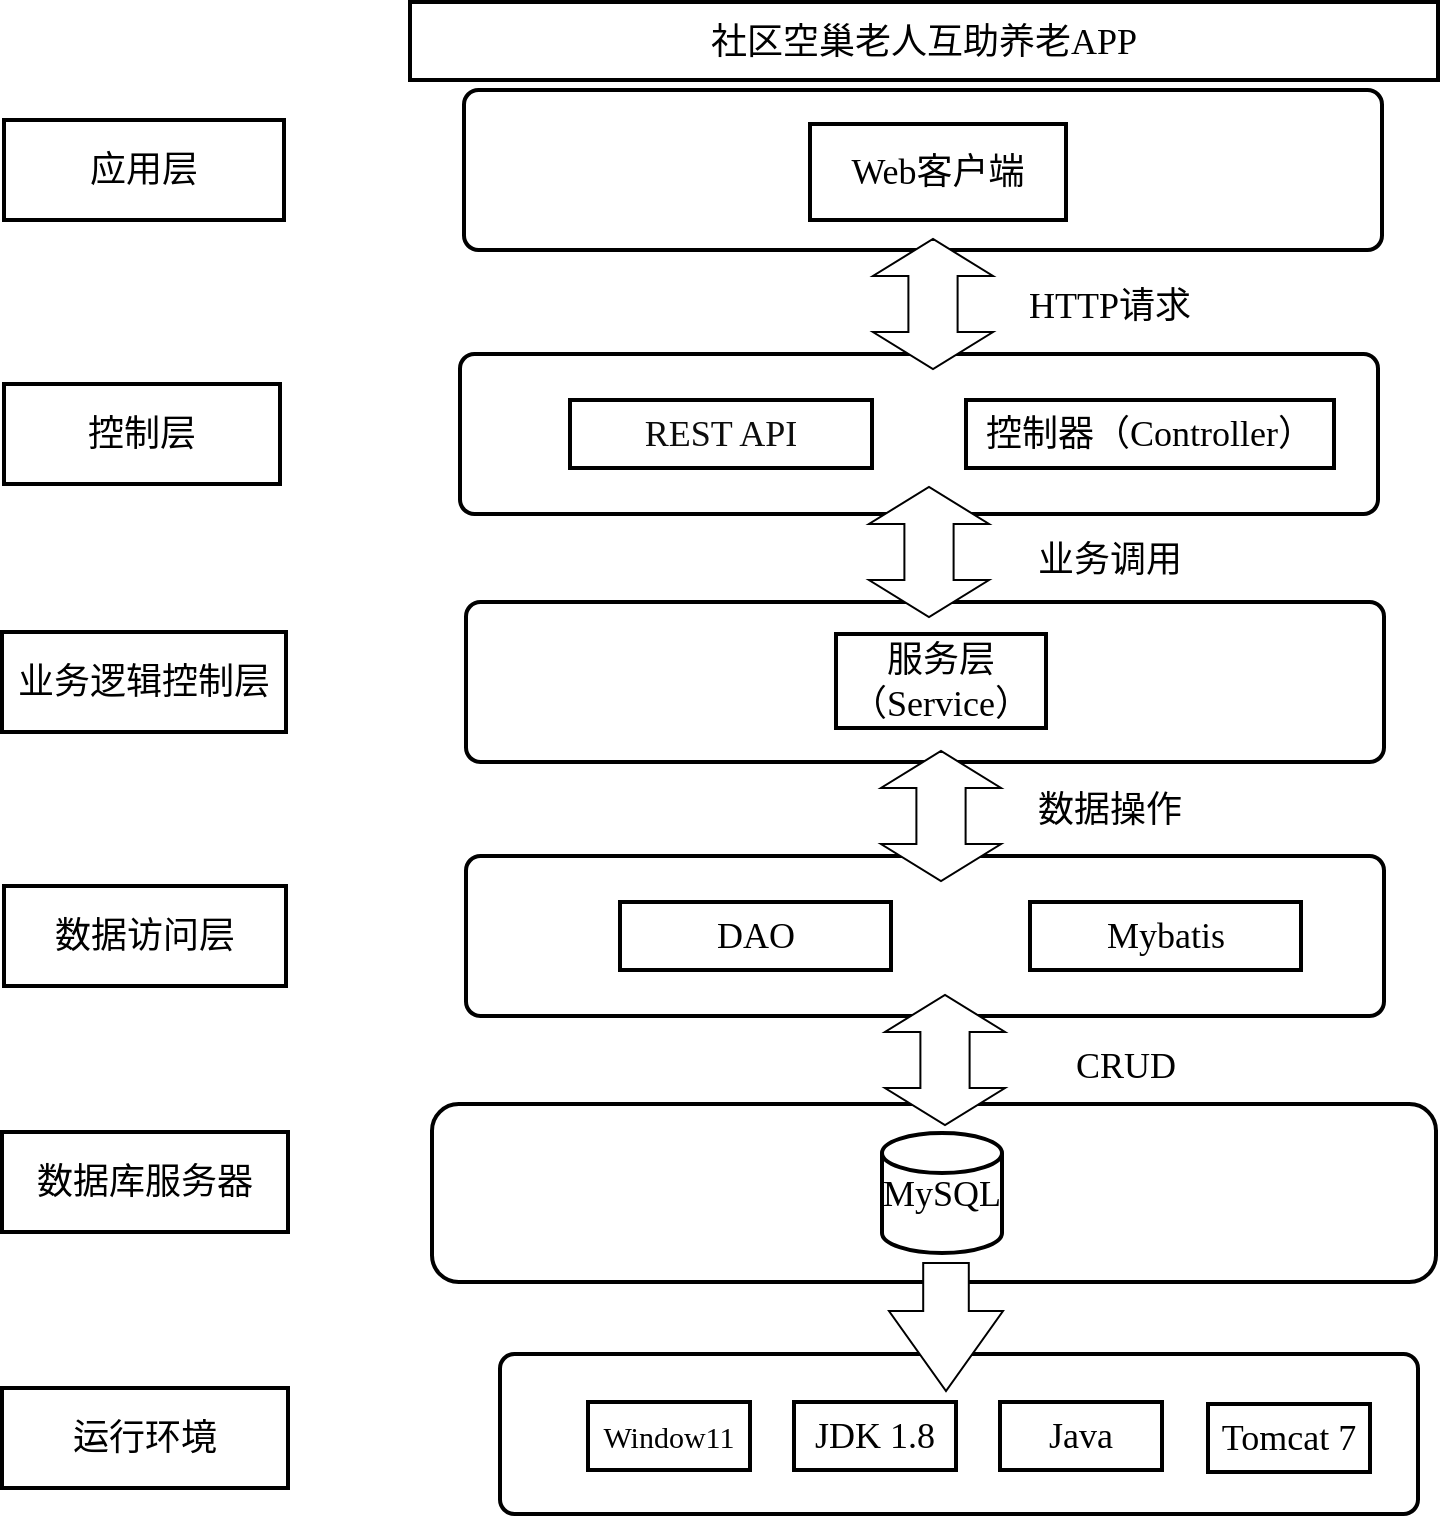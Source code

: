 <mxfile version="24.3.1" type="github">
  <diagram id="wFE0QG_FPsp0jaGvCLVb" name="Page-1">
    <mxGraphModel dx="1954" dy="1153" grid="0" gridSize="10" guides="0" tooltips="1" connect="1" arrows="1" fold="1" page="0" pageScale="1" pageWidth="850" pageHeight="1100" math="0" shadow="0">
      <root>
        <mxCell id="0" />
        <mxCell id="1" parent="0" />
        <object label="&lt;span style=&quot;font-size: 18px; font-family: 宋体; font-weight: normal;&quot;&gt;社区空巢老人互助养老&lt;span style=&quot;&quot; lang=&quot;EN-US&quot;&gt;APP&lt;/span&gt;&lt;/span&gt;" placeholders="1" link="draw.io" id="K07zwGf8ft_wYBGuu_Em-2">
          <mxCell style="whiteSpace=wrap;html=1;strokeWidth=2;fillColor=swimlane;fontStyle=1;spacingTop=0;rounded=0;arcSize=9;points=[];fontFamily=Permanent Marker;hachureGap=8;fillWeight=1;" parent="1" vertex="1">
            <mxGeometry x="257" y="-8" width="514" height="39" as="geometry" />
          </mxCell>
        </object>
        <mxCell id="K07zwGf8ft_wYBGuu_Em-7" value="" style="rounded=1;whiteSpace=wrap;html=1;hachureGap=4;fontFamily=Architects Daughter;fontSource=https%3A%2F%2Ffonts.googleapis.com%2Fcss%3Ffamily%3DArchitects%2BDaughter;strokeColor=default;fillColor=none;strokeWidth=2;" parent="1" vertex="1">
          <mxGeometry x="268" y="543" width="502" height="89" as="geometry" />
        </mxCell>
        <object label="&lt;span style=&quot;font-weight: normal;&quot;&gt;&lt;font data-font-src=&quot;https://fonts.googleapis.com/css?family=%E5%AE%8B%E4%BD%93&quot; face=&quot;宋体&quot; style=&quot;font-size: 18px;&quot;&gt;数据库服务器&lt;/font&gt;&lt;/span&gt;" placeholders="1" link="draw.io" id="K07zwGf8ft_wYBGuu_Em-9">
          <mxCell style="whiteSpace=wrap;html=1;strokeWidth=2;fillColor=swimlane;fontStyle=1;spacingTop=0;rounded=0;arcSize=9;points=[];fontFamily=Permanent Marker;hachureGap=8;fillWeight=1;" parent="1" vertex="1">
            <mxGeometry x="53" y="557" width="143" height="50" as="geometry" />
          </mxCell>
        </object>
        <mxCell id="K07zwGf8ft_wYBGuu_Em-11" value="&lt;font style=&quot;font-size: 18px;&quot; data-font-src=&quot;https://fonts.googleapis.com/css?family=%E5%AE%8B%E4%BD%93&quot; face=&quot;宋体&quot;&gt;MySQL&lt;/font&gt;" style="strokeWidth=2;html=1;shape=mxgraph.flowchart.database;whiteSpace=wrap;hachureGap=4;fontFamily=Architects Daughter;fontSource=https%3A%2F%2Ffonts.googleapis.com%2Fcss%3Ffamily%3DArchitects%2BDaughter;" parent="1" vertex="1">
          <mxGeometry x="493" y="557.5" width="60" height="60" as="geometry" />
        </mxCell>
        <object label="&lt;span style=&quot;font-weight: normal;&quot;&gt;&lt;font data-font-src=&quot;https://fonts.googleapis.com/css?family=%E5%AE%8B%E4%BD%93&quot; face=&quot;宋体&quot; style=&quot;font-size: 18px;&quot;&gt;数据访问层&lt;/font&gt;&lt;/span&gt;" placeholders="1" link="draw.io" id="K07zwGf8ft_wYBGuu_Em-13">
          <mxCell style="whiteSpace=wrap;html=1;strokeWidth=2;fillColor=swimlane;fontStyle=1;spacingTop=0;rounded=0;arcSize=9;points=[];fontFamily=Permanent Marker;hachureGap=8;fillWeight=1;" parent="1" vertex="1">
            <mxGeometry x="54" y="434" width="141" height="50" as="geometry" />
          </mxCell>
        </object>
        <object label="&lt;span style=&quot;color: rgba(0, 0, 0, 0); font-family: monospace; font-size: 0px; font-weight: 400; text-align: start; white-space: nowrap;&quot;&gt;%3CmxGraphModel%3E%3Croot%3E%3CmxCell%20id%3D%220%22%2F%3E%3CmxCell%20id%3D%221%22%20parent%3D%220%22%2F%3E%3Cobject%20label%3D%22%26lt%3Bspan%20style%3D%26quot%3Bfont-weight%3A%20normal%3B%26quot%3B%26gt%3Bdraw.io%26lt%3B%2Fspan%26gt%3B%22%20placeholders%3D%221%22%20link%3D%22draw.io%22%20id%3D%222%22%3E%3CmxCell%20style%3D%22whiteSpace%3Dwrap%3Bhtml%3D1%3BstrokeWidth%3D2%3BfillColor%3Dswimlane%3BfontStyle%3D1%3BspacingTop%3D0%3Brounded%3D0%3BarcSize%3D9%3Bpoints%3D%5B%5D%3BfontFamily%3DPermanent%20Marker%3BhachureGap%3D8%3BfillWeight%3D1%3B%22%20vertex%3D%221%22%20parent%3D%221%22%3E%3CmxGeometry%20x%3D%2227%22%20y%3D%2296%22%20width%3D%22140%22%20height%3D%2280%22%20as%3D%22geometry%22%2F%3E%3C%2FmxCell%3E%3C%2Fobject%3E%3C%2Froot%3E%3C%2FmxGraphModel%3E&lt;/span&gt;" placeholders="1" link="draw.io" id="K07zwGf8ft_wYBGuu_Em-14">
          <mxCell style="whiteSpace=wrap;html=1;strokeWidth=2;fillColor=swimlane;fontStyle=1;spacingTop=0;rounded=1;arcSize=9;points=[];fontFamily=Permanent Marker;hachureGap=8;fillWeight=1;" parent="1" vertex="1">
            <mxGeometry x="285" y="419" width="459" height="80" as="geometry" />
          </mxCell>
        </object>
        <object label="&lt;span style=&quot;text-align: left; white-space: pre; background-color: rgb(255, 255, 255);&quot;&gt;&lt;font style=&quot;font-size: 18px;&quot; face=&quot;Times New Roman&quot;&gt;Mybatis&lt;/font&gt;&lt;/span&gt;" placeholders="1" link="draw.io" id="K07zwGf8ft_wYBGuu_Em-16">
          <mxCell style="whiteSpace=wrap;html=1;strokeWidth=2;fillColor=swimlane;fontStyle=0;spacingTop=0;rounded=0;arcSize=9;points=[];fontFamily=Permanent Marker;hachureGap=8;fillWeight=1;strokeColor=default;" parent="1" vertex="1">
            <mxGeometry x="567" y="442" width="135.5" height="34" as="geometry" />
          </mxCell>
        </object>
        <object label="&lt;font style=&quot;font-size: 18px;&quot; face=&quot;Times New Roman&quot;&gt;DAO&lt;/font&gt;" placeholders="1" link="draw.io" id="K07zwGf8ft_wYBGuu_Em-18">
          <mxCell style="whiteSpace=wrap;html=1;strokeWidth=2;fillColor=swimlane;fontStyle=0;spacingTop=0;rounded=0;arcSize=9;points=[];fontFamily=Permanent Marker;hachureGap=8;fillWeight=1;strokeColor=default;" parent="1" vertex="1">
            <mxGeometry x="362" y="442" width="135.5" height="34" as="geometry" />
          </mxCell>
        </object>
        <object label="&lt;span style=&quot;font-weight: normal;&quot;&gt;&lt;font data-font-src=&quot;https://fonts.googleapis.com/css?family=%E5%AE%8B%E4%BD%93&quot; face=&quot;宋体&quot; style=&quot;font-size: 18px;&quot;&gt;业务逻辑控制层&lt;/font&gt;&lt;/span&gt;" placeholders="1" link="draw.io" id="K07zwGf8ft_wYBGuu_Em-29">
          <mxCell style="whiteSpace=wrap;html=1;strokeWidth=2;fillColor=swimlane;fontStyle=1;spacingTop=0;rounded=0;arcSize=9;points=[];fontFamily=Permanent Marker;hachureGap=8;fillWeight=1;" parent="1" vertex="1">
            <mxGeometry x="53" y="307" width="142" height="50" as="geometry" />
          </mxCell>
        </object>
        <object label="&lt;span style=&quot;color: rgba(0, 0, 0, 0); font-family: monospace; font-size: 0px; font-weight: 400; text-align: start; white-space: nowrap;&quot;&gt;%3CmxGraphModel%3E%3Croot%3E%3CmxCell%20id%3D%220%22%2F%3E%3CmxCell%20id%3D%221%22%20parent%3D%220%22%2F%3E%3Cobject%20label%3D%22%26lt%3Bspan%20style%3D%26quot%3Bfont-weight%3A%20normal%3B%26quot%3B%26gt%3Bdraw.io%26lt%3B%2Fspan%26gt%3B%22%20placeholders%3D%221%22%20link%3D%22draw.io%22%20id%3D%222%22%3E%3CmxCell%20style%3D%22whiteSpace%3Dwrap%3Bhtml%3D1%3BstrokeWidth%3D2%3BfillColor%3Dswimlane%3BfontStyle%3D1%3BspacingTop%3D0%3Brounded%3D0%3BarcSize%3D9%3Bpoints%3D%5B%5D%3BfontFamily%3DPermanent%20Marker%3BhachureGap%3D8%3BfillWeight%3D1%3B%22%20vertex%3D%221%22%20parent%3D%221%22%3E%3CmxGeometry%20x%3D%2227%22%20y%3D%2296%22%20width%3D%22140%22%20height%3D%2280%22%20as%3D%22geometry%22%2F%3E%3C%2FmxCell%3E%3C%2Fobject%3E%3C%2Froot%3E%3C%2FmxGraphModel%3E&lt;/span&gt;" placeholders="1" link="draw.io" id="K07zwGf8ft_wYBGuu_Em-30">
          <mxCell style="whiteSpace=wrap;html=1;strokeWidth=2;fillColor=swimlane;fontStyle=1;spacingTop=0;rounded=1;arcSize=9;points=[];fontFamily=Permanent Marker;hachureGap=8;fillWeight=1;" parent="1" vertex="1">
            <mxGeometry x="285" y="292" width="459" height="80" as="geometry" />
          </mxCell>
        </object>
        <object label="&lt;font face=&quot;宋体&quot; style=&quot;font-size: 18px;&quot;&gt;服务层&lt;/font&gt;&lt;font style=&quot;font-size: 18px;&quot; face=&quot;Times New Roman&quot;&gt;（Service）&lt;/font&gt;" placeholders="1" link="draw.io" id="K07zwGf8ft_wYBGuu_Em-32">
          <mxCell style="whiteSpace=wrap;html=1;strokeWidth=2;fillColor=swimlane;fontStyle=0;spacingTop=0;rounded=0;arcSize=9;points=[];fontFamily=Permanent Marker;hachureGap=8;fillWeight=1;strokeColor=default;" parent="1" vertex="1">
            <mxGeometry x="470" y="308" width="105" height="47" as="geometry" />
          </mxCell>
        </object>
        <object label="&lt;font data-font-src=&quot;https://fonts.googleapis.com/css?family=%E5%AE%8B%E4%BD%93&quot; face=&quot;宋体&quot; style=&quot;font-size: 18px;&quot;&gt;数据操作&lt;/font&gt;" placeholders="1" link="draw.io" id="K07zwGf8ft_wYBGuu_Em-36">
          <mxCell style="whiteSpace=wrap;html=1;strokeWidth=2;fillColor=swimlane;fontStyle=0;spacingTop=0;rounded=0;arcSize=9;points=[];fontFamily=Permanent Marker;hachureGap=8;fillWeight=1;strokeColor=none;" parent="1" vertex="1">
            <mxGeometry x="557" y="379" width="100" height="34" as="geometry" />
          </mxCell>
        </object>
        <object label="&lt;span style=&quot;font-weight: normal;&quot;&gt;&lt;font face=&quot;宋体&quot; style=&quot;font-size: 18px;&quot;&gt;运行环境&lt;/font&gt;&lt;/span&gt;" placeholders="1" link="draw.io" id="K07zwGf8ft_wYBGuu_Em-42">
          <mxCell style="whiteSpace=wrap;html=1;strokeWidth=2;fillColor=swimlane;fontStyle=1;spacingTop=0;rounded=0;arcSize=9;points=[];fontFamily=Permanent Marker;hachureGap=8;fillWeight=1;" parent="1" vertex="1">
            <mxGeometry x="53" y="685" width="143" height="50" as="geometry" />
          </mxCell>
        </object>
        <object label="&lt;span style=&quot;color: rgba(0, 0, 0, 0); font-family: monospace; font-size: 0px; font-weight: 400; text-align: start; white-space: nowrap;&quot;&gt;%3CmxGraphModel%3E%3Croot%3E%3CmxCell%20id%3D%220%22%2F%3E%3CmxCell%20id%3D%221%22%20parent%3D%220%22%2F%3E%3Cobject%20label%3D%22%26lt%3Bspan%20style%3D%26quot%3Bfont-weight%3A%20normal%3B%26quot%3B%26gt%3Bdraw.io%26lt%3B%2Fspan%26gt%3B%22%20placeholders%3D%221%22%20link%3D%22draw.io%22%20id%3D%222%22%3E%3CmxCell%20style%3D%22whiteSpace%3Dwrap%3Bhtml%3D1%3BstrokeWidth%3D2%3BfillColor%3Dswimlane%3BfontStyle%3D1%3BspacingTop%3D0%3Brounded%3D0%3BarcSize%3D9%3Bpoints%3D%5B%5D%3BfontFamily%3DPermanent%20Marker%3BhachureGap%3D8%3BfillWeight%3D1%3B%22%20vertex%3D%221%22%20parent%3D%221%22%3E%3CmxGeometry%20x%3D%2227%22%20y%3D%2296%22%20width%3D%22140%22%20height%3D%2280%22%20as%3D%22geometry%22%2F%3E%3C%2FmxCell%3E%3C%2Fobject%3E%3C%2Froot%3E%3C%2FmxGraphModel%3E&lt;/span&gt;" placeholders="1" link="draw.io" id="K07zwGf8ft_wYBGuu_Em-43">
          <mxCell style="whiteSpace=wrap;html=1;strokeWidth=2;fillColor=swimlane;fontStyle=1;spacingTop=0;rounded=1;arcSize=9;points=[];fontFamily=Permanent Marker;hachureGap=8;fillWeight=1;" parent="1" vertex="1">
            <mxGeometry x="302" y="668" width="459" height="80" as="geometry" />
          </mxCell>
        </object>
        <object label="&lt;span style=&quot;font-weight: normal;&quot;&gt;&lt;font face=&quot;Times New Roman&quot; style=&quot;font-size: 15px;&quot;&gt;Window11&lt;/font&gt;&lt;/span&gt;" placeholders="1" link="draw.io" id="K07zwGf8ft_wYBGuu_Em-44">
          <mxCell style="whiteSpace=wrap;html=1;strokeWidth=2;fillColor=swimlane;fontStyle=1;spacingTop=0;rounded=0;arcSize=9;points=[];fontFamily=Permanent Marker;hachureGap=8;fillWeight=1;" parent="1" vertex="1">
            <mxGeometry x="346" y="692" width="81" height="34" as="geometry" />
          </mxCell>
        </object>
        <object label="&lt;span style=&quot;background-image: initial; background-position: initial; background-size: initial; background-repeat: initial; background-attachment: initial; background-origin: initial; background-clip: initial; font-weight: normal;&quot; lang=&quot;EN-US&quot;&gt;&lt;font face=&quot;Times New Roman&quot; style=&quot;font-size: 18px;&quot;&gt;JDK 1.8&lt;/font&gt;&lt;/span&gt;" placeholders="1" link="draw.io" id="K07zwGf8ft_wYBGuu_Em-45">
          <mxCell style="whiteSpace=wrap;html=1;strokeWidth=2;fillColor=swimlane;fontStyle=1;spacingTop=0;rounded=0;arcSize=9;points=[];fontFamily=Permanent Marker;hachureGap=8;fillWeight=1;" parent="1" vertex="1">
            <mxGeometry x="449" y="692" width="81" height="34" as="geometry" />
          </mxCell>
        </object>
        <object label="&lt;span style=&quot;background-image: initial; background-position: initial; background-size: initial; background-repeat: initial; background-attachment: initial; background-origin: initial; background-clip: initial;&quot; lang=&quot;EN-US&quot;&gt;&lt;span style=&quot;font-weight: normal;&quot;&gt;&lt;font face=&quot;Times New Roman&quot; style=&quot;font-size: 18px;&quot;&gt;Tomcat 7&lt;/font&gt;&lt;/span&gt;&lt;/span&gt;" placeholders="1" link="draw.io" id="K07zwGf8ft_wYBGuu_Em-46">
          <mxCell style="whiteSpace=wrap;html=1;strokeWidth=2;fillColor=swimlane;fontStyle=1;spacingTop=0;rounded=0;arcSize=9;points=[];fontFamily=Permanent Marker;hachureGap=8;fillWeight=1;" parent="1" vertex="1">
            <mxGeometry x="656" y="693" width="81" height="34" as="geometry" />
          </mxCell>
        </object>
        <mxCell id="K07zwGf8ft_wYBGuu_Em-47" value="" style="html=1;shadow=0;dashed=0;align=center;verticalAlign=middle;shape=mxgraph.arrows2.twoWayArrow;dy=0.59;dx=18.44;hachureGap=4;fontFamily=Architects Daughter;fontSource=https%3A%2F%2Ffonts.googleapis.com%2Fcss%3Ffamily%3DArchitects%2BDaughter;rotation=90;" parent="1" vertex="1">
          <mxGeometry x="492" y="491" width="65" height="60" as="geometry" />
        </mxCell>
        <object label="&lt;span style=&quot;font-weight: normal;&quot;&gt;&lt;font data-font-src=&quot;https://fonts.googleapis.com/css?family=%E5%AE%8B%E4%BD%93&quot; face=&quot;宋体&quot; style=&quot;font-size: 18px;&quot;&gt;控制层&lt;/font&gt;&lt;/span&gt;" placeholders="1" link="draw.io" id="K07zwGf8ft_wYBGuu_Em-53">
          <mxCell style="whiteSpace=wrap;html=1;strokeWidth=2;fillColor=swimlane;fontStyle=1;spacingTop=0;rounded=0;arcSize=9;points=[];fontFamily=Permanent Marker;hachureGap=8;fillWeight=1;" parent="1" vertex="1">
            <mxGeometry x="54" y="183" width="138" height="50" as="geometry" />
          </mxCell>
        </object>
        <object label="&lt;span style=&quot;color: rgba(0, 0, 0, 0); font-family: monospace; font-size: 0px; font-weight: 400; text-align: start; white-space: nowrap;&quot;&gt;%3CmxGraphModel%3E%3Croot%3E%3CmxCell%20id%3D%220%22%2F%3E%3CmxCell%20id%3D%221%22%20parent%3D%220%22%2F%3E%3Cobject%20label%3D%22%26lt%3Bspan%20style%3D%26quot%3Bfont-weight%3A%20normal%3B%26quot%3B%26gt%3Bdraw.io%26lt%3B%2Fspan%26gt%3B%22%20placeholders%3D%221%22%20link%3D%22draw.io%22%20id%3D%222%22%3E%3CmxCell%20style%3D%22whiteSpace%3Dwrap%3Bhtml%3D1%3BstrokeWidth%3D2%3BfillColor%3Dswimlane%3BfontStyle%3D1%3BspacingTop%3D0%3Brounded%3D0%3BarcSize%3D9%3Bpoints%3D%5B%5D%3BfontFamily%3DPermanent%20Marker%3BhachureGap%3D8%3BfillWeight%3D1%3B%22%20vertex%3D%221%22%20parent%3D%221%22%3E%3CmxGeometry%20x%3D%2227%22%20y%3D%2296%22%20width%3D%22140%22%20height%3D%2280%22%20as%3D%22geometry%22%2F%3E%3C%2FmxCell%3E%3C%2Fobject%3E%3C%2Froot%3E%3C%2FmxGraphModel%3E&lt;/span&gt;" placeholders="1" link="draw.io" id="K07zwGf8ft_wYBGuu_Em-54">
          <mxCell style="whiteSpace=wrap;html=1;strokeWidth=2;fillColor=swimlane;fontStyle=1;spacingTop=0;rounded=1;arcSize=9;points=[];fontFamily=Permanent Marker;hachureGap=8;fillWeight=1;" parent="1" vertex="1">
            <mxGeometry x="282" y="168" width="459" height="80" as="geometry" />
          </mxCell>
        </object>
        <object label="&lt;div style=&quot;text-align: left;&quot;&gt;&lt;span style=&quot;font-size: 18px; white-space: pre;&quot;&gt;&lt;font data-font-src=&quot;https://fonts.googleapis.com/css?family=%E5%AE%8B%E4%BD%93&quot; face=&quot;宋体&quot;&gt;控制器&lt;/font&gt;&lt;font face=&quot;Times New Roman&quot;&gt;（Controller）&lt;/font&gt;&lt;/span&gt;&lt;/div&gt;" placeholders="1" link="draw.io" id="K07zwGf8ft_wYBGuu_Em-55">
          <mxCell style="whiteSpace=wrap;html=1;strokeWidth=2;fillColor=swimlane;fontStyle=0;spacingTop=0;rounded=0;arcSize=9;points=[];fontFamily=Permanent Marker;hachureGap=8;fillWeight=1;strokeColor=default;" parent="1" vertex="1">
            <mxGeometry x="535" y="191" width="184" height="34" as="geometry" />
          </mxCell>
        </object>
        <object label="&lt;span style=&quot;border: 0px solid rgb(227, 227, 227); box-sizing: border-box; --tw-border-spacing-x:0; --tw-border-spacing-y:0; --tw-translate-x:0; --tw-translate-y:0; --tw-rotate:0; --tw-skew-x:0; --tw-skew-y:0; --tw-scale-x:1; --tw-scale-y:1; --tw-pan-x: ; --tw-pan-y: ; --tw-pinch-zoom: ; --tw-scroll-snap-strictness:proximity; --tw-gradient-from-position: ; --tw-gradient-via-position: ; --tw-gradient-to-position: ; --tw-ordinal: ; --tw-slashed-zero: ; --tw-numeric-figure: ; --tw-numeric-spacing: ; --tw-numeric-fraction: ; --tw-ring-inset: ; --tw-ring-offset-width:0px; --tw-ring-offset-color:#fff; --tw-ring-color:rgba(69,89,164,0.5); --tw-ring-offset-shadow:0 0 transparent; --tw-ring-shadow:0 0 transparent; --tw-shadow:0 0 transparent; --tw-shadow-colored:0 0 transparent; --tw-blur: ; --tw-brightness: ; --tw-contrast: ; --tw-grayscale: ; --tw-hue-rotate: ; --tw-invert: ; --tw-saturate: ; --tw-sepia: ; --tw-drop-shadow: ; --tw-backdrop-blur: ; --tw-backdrop-brightness: ; --tw-backdrop-contrast: ; --tw-backdrop-grayscale: ; --tw-backdrop-hue-rotate: ; --tw-backdrop-invert: ; --tw-backdrop-opacity: ; --tw-backdrop-saturate: ; --tw-backdrop-sepia: ; --tw-contain-size: ; --tw-contain-layout: ; --tw-contain-paint: ; --tw-contain-style: ; color: rgb(13, 13, 13); text-align: left; white-space: pre-wrap;&quot;&gt;&lt;font face=&quot;Times New Roman&quot; style=&quot;font-size: 18px;&quot;&gt;REST API&lt;/font&gt;&lt;/span&gt;" placeholders="1" link="draw.io" id="K07zwGf8ft_wYBGuu_Em-56">
          <mxCell style="whiteSpace=wrap;html=1;strokeWidth=2;fillColor=swimlane;fontStyle=0;spacingTop=0;rounded=0;arcSize=9;points=[];fontFamily=Permanent Marker;hachureGap=8;fillWeight=1;strokeColor=default;" parent="1" vertex="1">
            <mxGeometry x="337" y="191" width="151" height="34" as="geometry" />
          </mxCell>
        </object>
        <object label="&lt;font style=&quot;font-size: 18px;&quot;&gt;&lt;font style=&quot;font-size: 18px;&quot; face=&quot;Times New Roman&quot;&gt;HTTP&lt;/font&gt;&lt;font style=&quot;font-size: 18px;&quot; data-font-src=&quot;https://fonts.googleapis.com/css?family=%E5%AE%8B%E4%BD%93&quot; face=&quot;宋体&quot;&gt;请求&lt;/font&gt;&lt;/font&gt;" placeholders="1" link="draw.io" id="K07zwGf8ft_wYBGuu_Em-60">
          <mxCell style="whiteSpace=wrap;html=1;strokeWidth=2;fillColor=swimlane;fontStyle=0;spacingTop=0;rounded=0;arcSize=9;points=[];fontFamily=Permanent Marker;hachureGap=8;fillWeight=1;strokeColor=none;" parent="1" vertex="1">
            <mxGeometry x="557" y="127" width="100" height="34" as="geometry" />
          </mxCell>
        </object>
        <object label="&lt;span style=&quot;font-weight: normal;&quot;&gt;&lt;font data-font-src=&quot;https://fonts.googleapis.com/css?family=%E5%AE%8B%E4%BD%93&quot; face=&quot;宋体&quot; style=&quot;font-size: 18px;&quot;&gt;应用层&lt;/font&gt;&lt;/span&gt;" placeholders="1" link="draw.io" id="K07zwGf8ft_wYBGuu_Em-67">
          <mxCell style="whiteSpace=wrap;html=1;strokeWidth=2;fillColor=swimlane;fontStyle=1;spacingTop=0;rounded=0;arcSize=9;points=[];fontFamily=Permanent Marker;hachureGap=8;fillWeight=1;" parent="1" vertex="1">
            <mxGeometry x="54" y="51" width="140" height="50" as="geometry" />
          </mxCell>
        </object>
        <object label="&lt;span style=&quot;color: rgba(0, 0, 0, 0); font-family: monospace; font-size: 0px; font-weight: 400; text-align: start; white-space: nowrap;&quot;&gt;%3CmxGraphModel%3E%3Croot%3E%3CmxCell%20id%3D%220%22%2F%3E%3CmxCell%20id%3D%221%22%20parent%3D%220%22%2F%3E%3Cobject%20label%3D%22%26lt%3Bspan%20style%3D%26quot%3Bfont-weight%3A%20normal%3B%26quot%3B%26gt%3Bdraw.io%26lt%3B%2Fspan%26gt%3B%22%20placeholders%3D%221%22%20link%3D%22draw.io%22%20id%3D%222%22%3E%3CmxCell%20style%3D%22whiteSpace%3Dwrap%3Bhtml%3D1%3BstrokeWidth%3D2%3BfillColor%3Dswimlane%3BfontStyle%3D1%3BspacingTop%3D0%3Brounded%3D0%3BarcSize%3D9%3Bpoints%3D%5B%5D%3BfontFamily%3DPermanent%20Marker%3BhachureGap%3D8%3BfillWeight%3D1%3B%22%20vertex%3D%221%22%20parent%3D%221%22%3E%3CmxGeometry%20x%3D%2227%22%20y%3D%2296%22%20width%3D%22140%22%20height%3D%2280%22%20as%3D%22geometry%22%2F%3E%3C%2FmxCell%3E%3C%2Fobject%3E%3C%2Froot%3E%3C%2FmxGraphModel%3E&lt;/span&gt;" placeholders="1" link="draw.io" id="K07zwGf8ft_wYBGuu_Em-68">
          <mxCell style="whiteSpace=wrap;html=1;strokeWidth=2;fillColor=swimlane;fontStyle=1;spacingTop=0;rounded=1;arcSize=9;points=[];fontFamily=Permanent Marker;hachureGap=8;fillWeight=1;" parent="1" vertex="1">
            <mxGeometry x="284" y="36" width="459" height="80" as="geometry" />
          </mxCell>
        </object>
        <object label="&lt;font face=&quot;Times New Roman&quot; style=&quot;font-size: 18px;&quot;&gt;Web&lt;/font&gt;&lt;font face=&quot;宋体&quot; style=&quot;font-size: 18px;&quot;&gt;客户端&lt;/font&gt;" placeholders="1" link="draw.io" id="K07zwGf8ft_wYBGuu_Em-71">
          <mxCell style="whiteSpace=wrap;html=1;strokeWidth=2;fillColor=swimlane;fontStyle=0;spacingTop=0;rounded=0;arcSize=9;points=[];fontFamily=Permanent Marker;hachureGap=8;fillWeight=1;strokeColor=default;" parent="1" vertex="1">
            <mxGeometry x="457" y="53" width="128" height="48" as="geometry" />
          </mxCell>
        </object>
        <mxCell id="K07zwGf8ft_wYBGuu_Em-72" value="" style="html=1;shadow=0;dashed=0;align=center;verticalAlign=middle;shape=mxgraph.arrows2.twoWayArrow;dy=0.59;dx=18.44;hachureGap=4;fontFamily=Architects Daughter;fontSource=https%3A%2F%2Ffonts.googleapis.com%2Fcss%3Ffamily%3DArchitects%2BDaughter;rotation=90;" parent="1" vertex="1">
          <mxGeometry x="486" y="113" width="65" height="60" as="geometry" />
        </mxCell>
        <mxCell id="K07zwGf8ft_wYBGuu_Em-73" value="" style="html=1;shadow=0;dashed=0;align=center;verticalAlign=middle;shape=mxgraph.arrows2.twoWayArrow;dy=0.59;dx=18.44;hachureGap=4;fontFamily=Architects Daughter;fontSource=https%3A%2F%2Ffonts.googleapis.com%2Fcss%3Ffamily%3DArchitects%2BDaughter;rotation=90;" parent="1" vertex="1">
          <mxGeometry x="484" y="237" width="65" height="60" as="geometry" />
        </mxCell>
        <mxCell id="K07zwGf8ft_wYBGuu_Em-74" value="" style="html=1;shadow=0;dashed=0;align=center;verticalAlign=middle;shape=mxgraph.arrows2.twoWayArrow;dy=0.59;dx=18.44;hachureGap=4;fontFamily=Architects Daughter;fontSource=https%3A%2F%2Ffonts.googleapis.com%2Fcss%3Ffamily%3DArchitects%2BDaughter;rotation=90;" parent="1" vertex="1">
          <mxGeometry x="490" y="369" width="65" height="60" as="geometry" />
        </mxCell>
        <object label="&lt;font data-font-src=&quot;https://fonts.googleapis.com/css?family=%E5%AE%8B%E4%BD%93&quot; face=&quot;宋体&quot; style=&quot;font-size: 18px;&quot;&gt;业务调用&lt;/font&gt;" placeholders="1" link="draw.io" id="BFKHffsBMcVfcYI5cqyF-4">
          <mxCell style="whiteSpace=wrap;html=1;strokeWidth=2;fillColor=swimlane;fontStyle=0;spacingTop=0;rounded=0;arcSize=9;points=[];fontFamily=Permanent Marker;hachureGap=8;fillWeight=1;strokeColor=none;" vertex="1" parent="1">
            <mxGeometry x="557" y="254" width="100" height="34" as="geometry" />
          </mxCell>
        </object>
        <mxCell id="BFKHffsBMcVfcYI5cqyF-8" value="" style="verticalLabelPosition=bottom;verticalAlign=top;html=1;strokeWidth=1;shape=mxgraph.arrows2.arrow;dy=0.6;dx=40;notch=0;rotation=90;" vertex="1" parent="1">
          <mxGeometry x="493" y="626" width="64" height="57" as="geometry" />
        </mxCell>
        <object label="&lt;font face=&quot;Times New Roman&quot; style=&quot;font-size: 18px;&quot;&gt;CRUD&lt;/font&gt;" placeholders="1" link="draw.io" id="BFKHffsBMcVfcYI5cqyF-11">
          <mxCell style="whiteSpace=wrap;html=1;strokeWidth=2;fillColor=swimlane;fontStyle=0;spacingTop=0;rounded=0;arcSize=9;points=[];fontFamily=Permanent Marker;hachureGap=8;fillWeight=1;strokeColor=none;" vertex="1" parent="1">
            <mxGeometry x="565" y="507" width="100" height="34" as="geometry" />
          </mxCell>
        </object>
        <object label="&lt;span style=&quot;background-image: initial; background-position: initial; background-size: initial; background-repeat: initial; background-attachment: initial; background-origin: initial; background-clip: initial; font-weight: normal;&quot; lang=&quot;EN-US&quot;&gt;&lt;font face=&quot;Times New Roman&quot; style=&quot;font-size: 18px;&quot;&gt;Java&lt;/font&gt;&lt;/span&gt;" placeholders="1" link="draw.io" id="BFKHffsBMcVfcYI5cqyF-12">
          <mxCell style="whiteSpace=wrap;html=1;strokeWidth=2;fillColor=swimlane;fontStyle=1;spacingTop=0;rounded=0;arcSize=9;points=[];fontFamily=Permanent Marker;hachureGap=8;fillWeight=1;" vertex="1" parent="1">
            <mxGeometry x="552" y="692" width="81" height="34" as="geometry" />
          </mxCell>
        </object>
      </root>
    </mxGraphModel>
  </diagram>
</mxfile>
